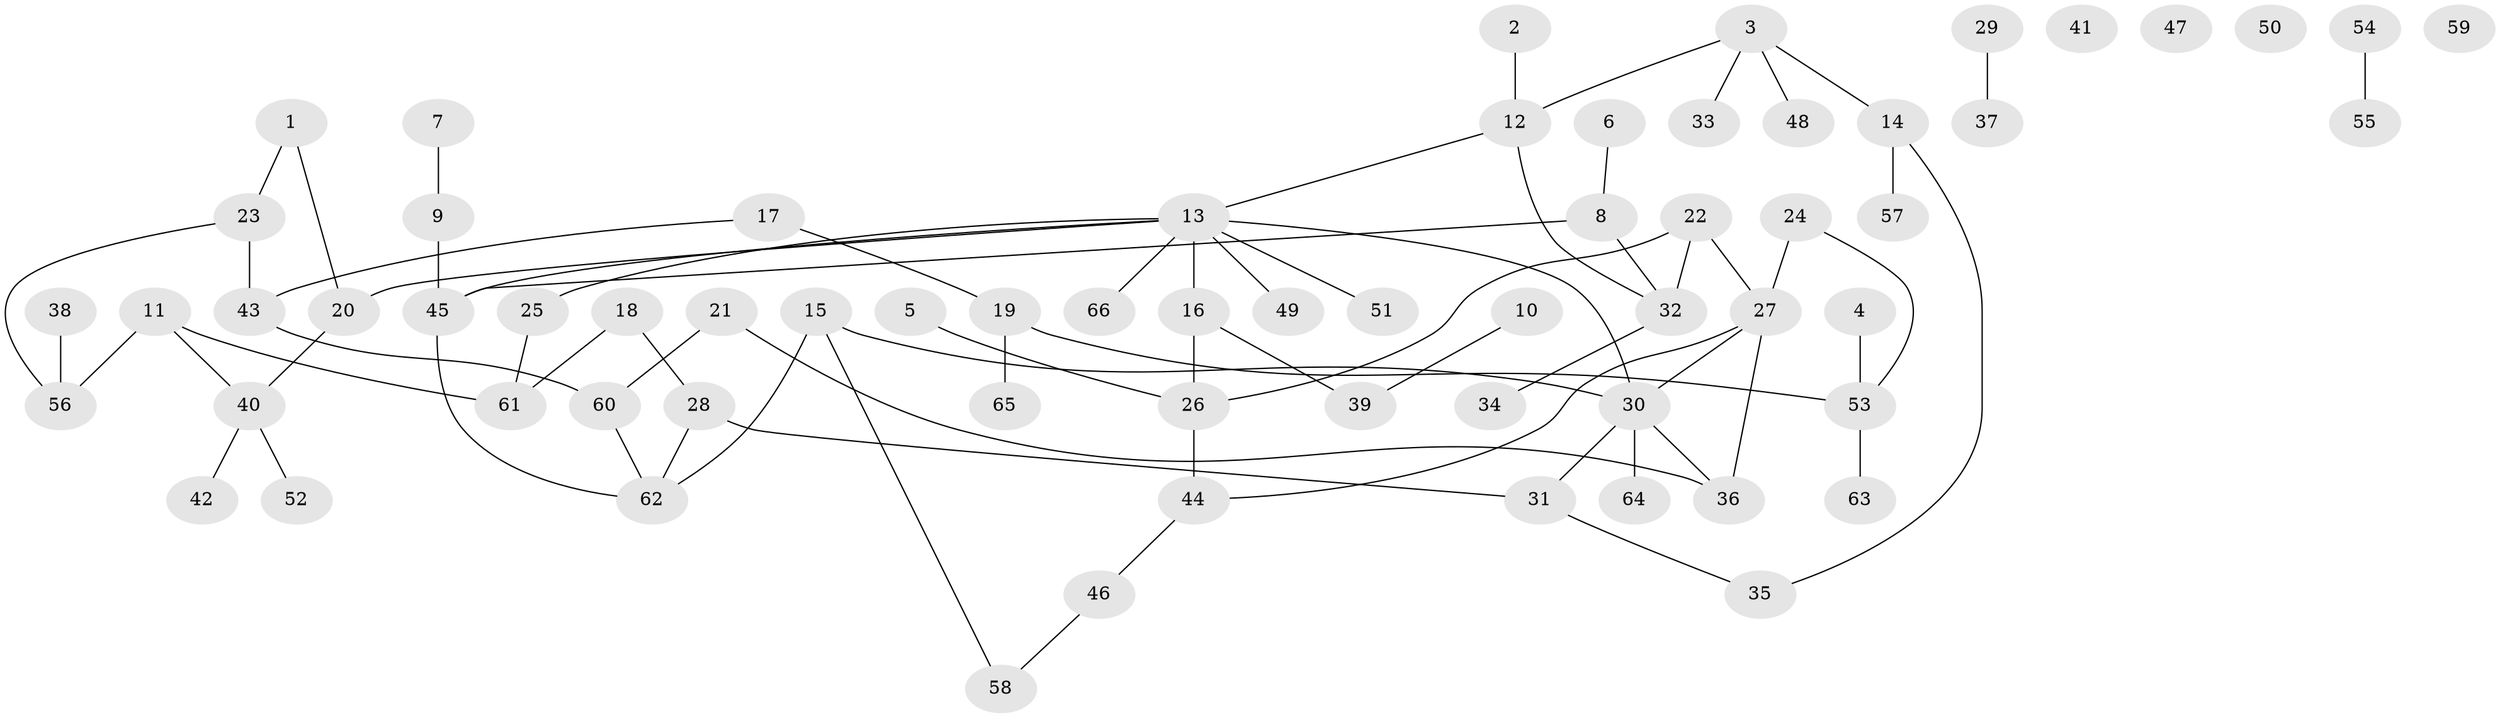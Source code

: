 // Generated by graph-tools (version 1.1) at 2025/00/03/09/25 03:00:52]
// undirected, 66 vertices, 74 edges
graph export_dot {
graph [start="1"]
  node [color=gray90,style=filled];
  1;
  2;
  3;
  4;
  5;
  6;
  7;
  8;
  9;
  10;
  11;
  12;
  13;
  14;
  15;
  16;
  17;
  18;
  19;
  20;
  21;
  22;
  23;
  24;
  25;
  26;
  27;
  28;
  29;
  30;
  31;
  32;
  33;
  34;
  35;
  36;
  37;
  38;
  39;
  40;
  41;
  42;
  43;
  44;
  45;
  46;
  47;
  48;
  49;
  50;
  51;
  52;
  53;
  54;
  55;
  56;
  57;
  58;
  59;
  60;
  61;
  62;
  63;
  64;
  65;
  66;
  1 -- 20;
  1 -- 23;
  2 -- 12;
  3 -- 12;
  3 -- 14;
  3 -- 33;
  3 -- 48;
  4 -- 53;
  5 -- 26;
  6 -- 8;
  7 -- 9;
  8 -- 32;
  8 -- 45;
  9 -- 45;
  10 -- 39;
  11 -- 40;
  11 -- 56;
  11 -- 61;
  12 -- 13;
  12 -- 32;
  13 -- 16;
  13 -- 20;
  13 -- 25;
  13 -- 30;
  13 -- 45;
  13 -- 49;
  13 -- 51;
  13 -- 66;
  14 -- 35;
  14 -- 57;
  15 -- 30;
  15 -- 58;
  15 -- 62;
  16 -- 26;
  16 -- 39;
  17 -- 19;
  17 -- 43;
  18 -- 28;
  18 -- 61;
  19 -- 53;
  19 -- 65;
  20 -- 40;
  21 -- 36;
  21 -- 60;
  22 -- 26;
  22 -- 27;
  22 -- 32;
  23 -- 43;
  23 -- 56;
  24 -- 27;
  24 -- 53;
  25 -- 61;
  26 -- 44;
  27 -- 30;
  27 -- 36;
  27 -- 44;
  28 -- 31;
  28 -- 62;
  29 -- 37;
  30 -- 31;
  30 -- 36;
  30 -- 64;
  31 -- 35;
  32 -- 34;
  38 -- 56;
  40 -- 42;
  40 -- 52;
  43 -- 60;
  44 -- 46;
  45 -- 62;
  46 -- 58;
  53 -- 63;
  54 -- 55;
  60 -- 62;
}
